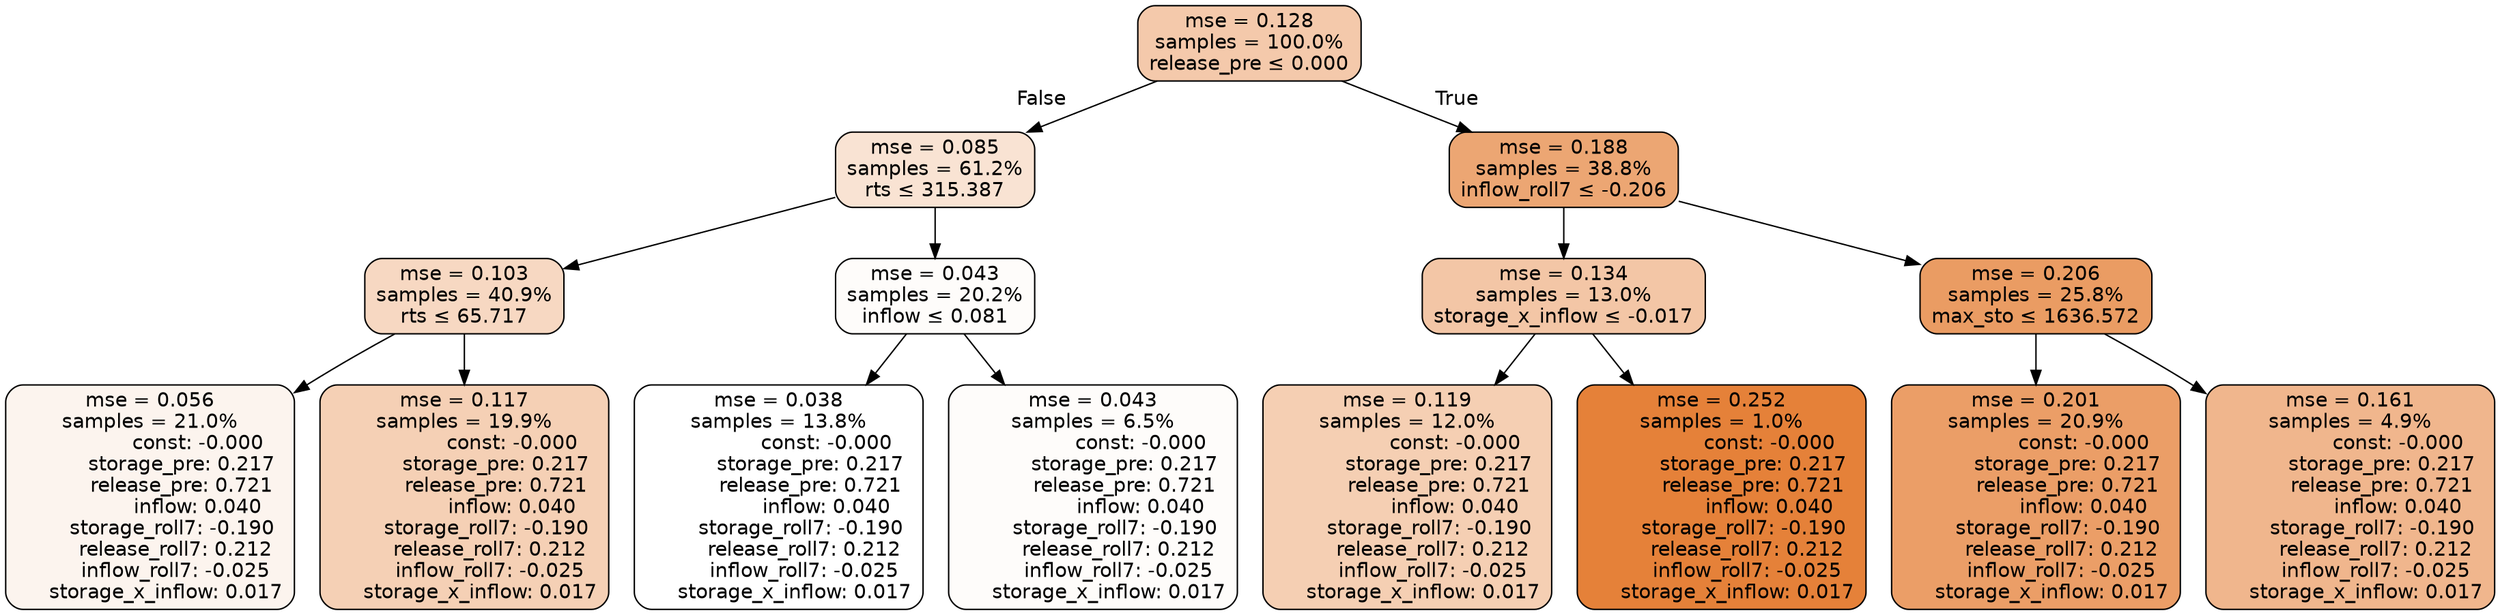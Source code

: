 digraph tree {
node [shape=rectangle, style="filled, rounded", color="black", fontname=helvetica] ;
edge [fontname=helvetica] ;
	"0" [label="mse = 0.128
samples = 100.0%
release_pre &le; 0.000", fillcolor="#f4c9ab"]
	"1" [label="mse = 0.085
samples = 61.2%
rts &le; 315.387", fillcolor="#f9e3d3"]
	"2" [label="mse = 0.103
samples = 40.9%
rts &le; 65.717", fillcolor="#f7d8c2"]
	"3" [label="mse = 0.056
samples = 21.0%
               const: -0.000
          storage_pre: 0.217
          release_pre: 0.721
               inflow: 0.040
       storage_roll7: -0.190
        release_roll7: 0.212
        inflow_roll7: -0.025
     storage_x_inflow: 0.017", fillcolor="#fcf4ee"]
	"4" [label="mse = 0.117
samples = 19.9%
               const: -0.000
          storage_pre: 0.217
          release_pre: 0.721
               inflow: 0.040
       storage_roll7: -0.190
        release_roll7: 0.212
        inflow_roll7: -0.025
     storage_x_inflow: 0.017", fillcolor="#f5d0b5"]
	"5" [label="mse = 0.043
samples = 20.2%
inflow &le; 0.081", fillcolor="#fefcfa"]
	"6" [label="mse = 0.038
samples = 13.8%
               const: -0.000
          storage_pre: 0.217
          release_pre: 0.721
               inflow: 0.040
       storage_roll7: -0.190
        release_roll7: 0.212
        inflow_roll7: -0.025
     storage_x_inflow: 0.017", fillcolor="#ffffff"]
	"7" [label="mse = 0.043
samples = 6.5%
               const: -0.000
          storage_pre: 0.217
          release_pre: 0.721
               inflow: 0.040
       storage_roll7: -0.190
        release_roll7: 0.212
        inflow_roll7: -0.025
     storage_x_inflow: 0.017", fillcolor="#fefcfa"]
	"8" [label="mse = 0.188
samples = 38.8%
inflow_roll7 &le; -0.206", fillcolor="#eca673"]
	"9" [label="mse = 0.134
samples = 13.0%
storage_x_inflow &le; -0.017", fillcolor="#f3c6a6"]
	"10" [label="mse = 0.119
samples = 12.0%
               const: -0.000
          storage_pre: 0.217
          release_pre: 0.721
               inflow: 0.040
       storage_roll7: -0.190
        release_roll7: 0.212
        inflow_roll7: -0.025
     storage_x_inflow: 0.017", fillcolor="#f5cfb3"]
	"11" [label="mse = 0.252
samples = 1.0%
               const: -0.000
          storage_pre: 0.217
          release_pre: 0.721
               inflow: 0.040
       storage_roll7: -0.190
        release_roll7: 0.212
        inflow_roll7: -0.025
     storage_x_inflow: 0.017", fillcolor="#e58139"]
	"12" [label="mse = 0.206
samples = 25.8%
max_sto &le; 1636.572", fillcolor="#ea9c63"]
	"13" [label="mse = 0.201
samples = 20.9%
               const: -0.000
          storage_pre: 0.217
          release_pre: 0.721
               inflow: 0.040
       storage_roll7: -0.190
        release_roll7: 0.212
        inflow_roll7: -0.025
     storage_x_inflow: 0.017", fillcolor="#eb9e67"]
	"14" [label="mse = 0.161
samples = 4.9%
               const: -0.000
          storage_pre: 0.217
          release_pre: 0.721
               inflow: 0.040
       storage_roll7: -0.190
        release_roll7: 0.212
        inflow_roll7: -0.025
     storage_x_inflow: 0.017", fillcolor="#f0b68d"]

	"0" -> "1" [labeldistance=2.5, labelangle=45, headlabel="False"]
	"1" -> "2"
	"2" -> "3"
	"2" -> "4"
	"1" -> "5"
	"5" -> "6"
	"5" -> "7"
	"0" -> "8" [labeldistance=2.5, labelangle=-45, headlabel="True"]
	"8" -> "9"
	"9" -> "10"
	"9" -> "11"
	"8" -> "12"
	"12" -> "13"
	"12" -> "14"
}